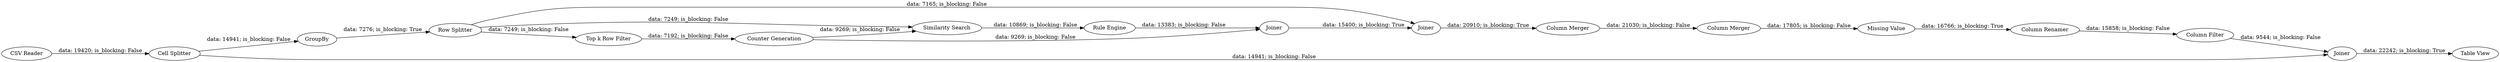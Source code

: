 digraph {
	"2334418488672392758_20" [label="Cell Splitter"]
	"2334418488672392758_19" [label=GroupBy]
	"2334418488672392758_28" [label="Column Renamer"]
	"2334418488672392758_16" [label=Joiner]
	"2334418488672392758_23" [label="Rule Engine"]
	"2334418488672392758_24" [label=Joiner]
	"2334418488672392758_25" [label="Column Merger"]
	"2334418488672392758_21" [label="Row Splitter"]
	"2334418488672392758_31" [label="Table View"]
	"2334418488672392758_29" [label=Joiner]
	"2334418488672392758_5" [label="Counter Generation"]
	"2334418488672392758_15" [label="Similarity Search"]
	"2334418488672392758_22" [label="Top k Row Filter"]
	"2334418488672392758_27" [label="Missing Value"]
	"2334418488672392758_26" [label="Column Filter"]
	"2334418488672392758_1" [label="CSV Reader"]
	"2334418488672392758_30" [label="Column Merger"]
	"2334418488672392758_21" -> "2334418488672392758_15" [label="data: 7249; is_blocking: False"]
	"2334418488672392758_30" -> "2334418488672392758_27" [label="data: 17805; is_blocking: False"]
	"2334418488672392758_29" -> "2334418488672392758_31" [label="data: 22242; is_blocking: True"]
	"2334418488672392758_28" -> "2334418488672392758_26" [label="data: 15858; is_blocking: False"]
	"2334418488672392758_20" -> "2334418488672392758_29" [label="data: 14941; is_blocking: False"]
	"2334418488672392758_20" -> "2334418488672392758_19" [label="data: 14941; is_blocking: False"]
	"2334418488672392758_21" -> "2334418488672392758_22" [label="data: 7249; is_blocking: False"]
	"2334418488672392758_27" -> "2334418488672392758_28" [label="data: 16766; is_blocking: True"]
	"2334418488672392758_26" -> "2334418488672392758_29" [label="data: 9544; is_blocking: False"]
	"2334418488672392758_5" -> "2334418488672392758_16" [label="data: 9269; is_blocking: False"]
	"2334418488672392758_22" -> "2334418488672392758_5" [label="data: 7192; is_blocking: False"]
	"2334418488672392758_21" -> "2334418488672392758_24" [label="data: 7165; is_blocking: False"]
	"2334418488672392758_1" -> "2334418488672392758_20" [label="data: 19420; is_blocking: False"]
	"2334418488672392758_23" -> "2334418488672392758_16" [label="data: 13383; is_blocking: False"]
	"2334418488672392758_15" -> "2334418488672392758_23" [label="data: 10869; is_blocking: False"]
	"2334418488672392758_16" -> "2334418488672392758_24" [label="data: 15400; is_blocking: True"]
	"2334418488672392758_24" -> "2334418488672392758_25" [label="data: 20910; is_blocking: True"]
	"2334418488672392758_25" -> "2334418488672392758_30" [label="data: 21030; is_blocking: False"]
	"2334418488672392758_5" -> "2334418488672392758_15" [label="data: 9269; is_blocking: False"]
	"2334418488672392758_19" -> "2334418488672392758_21" [label="data: 7276; is_blocking: True"]
	rankdir=LR
}
